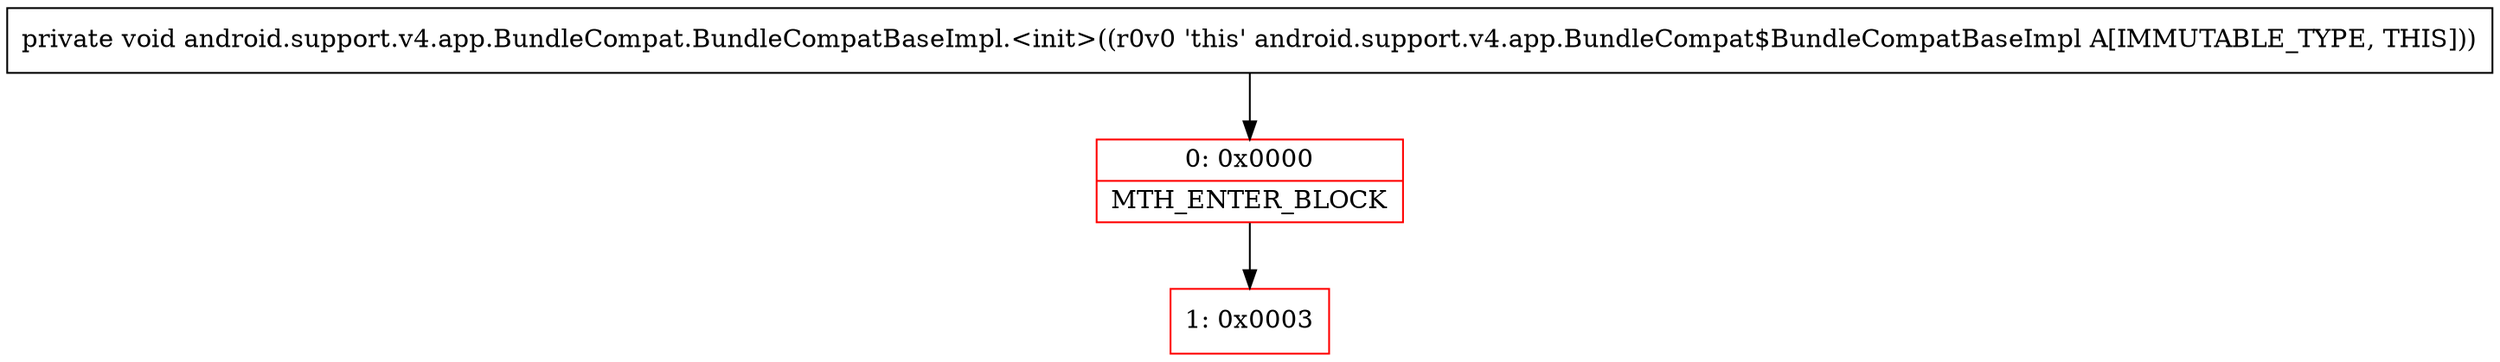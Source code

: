 digraph "CFG forandroid.support.v4.app.BundleCompat.BundleCompatBaseImpl.\<init\>()V" {
subgraph cluster_Region_1906025085 {
label = "R(0)";
node [shape=record,color=blue];
}
Node_0 [shape=record,color=red,label="{0\:\ 0x0000|MTH_ENTER_BLOCK\l}"];
Node_1 [shape=record,color=red,label="{1\:\ 0x0003}"];
MethodNode[shape=record,label="{private void android.support.v4.app.BundleCompat.BundleCompatBaseImpl.\<init\>((r0v0 'this' android.support.v4.app.BundleCompat$BundleCompatBaseImpl A[IMMUTABLE_TYPE, THIS])) }"];
MethodNode -> Node_0;
Node_0 -> Node_1;
}

